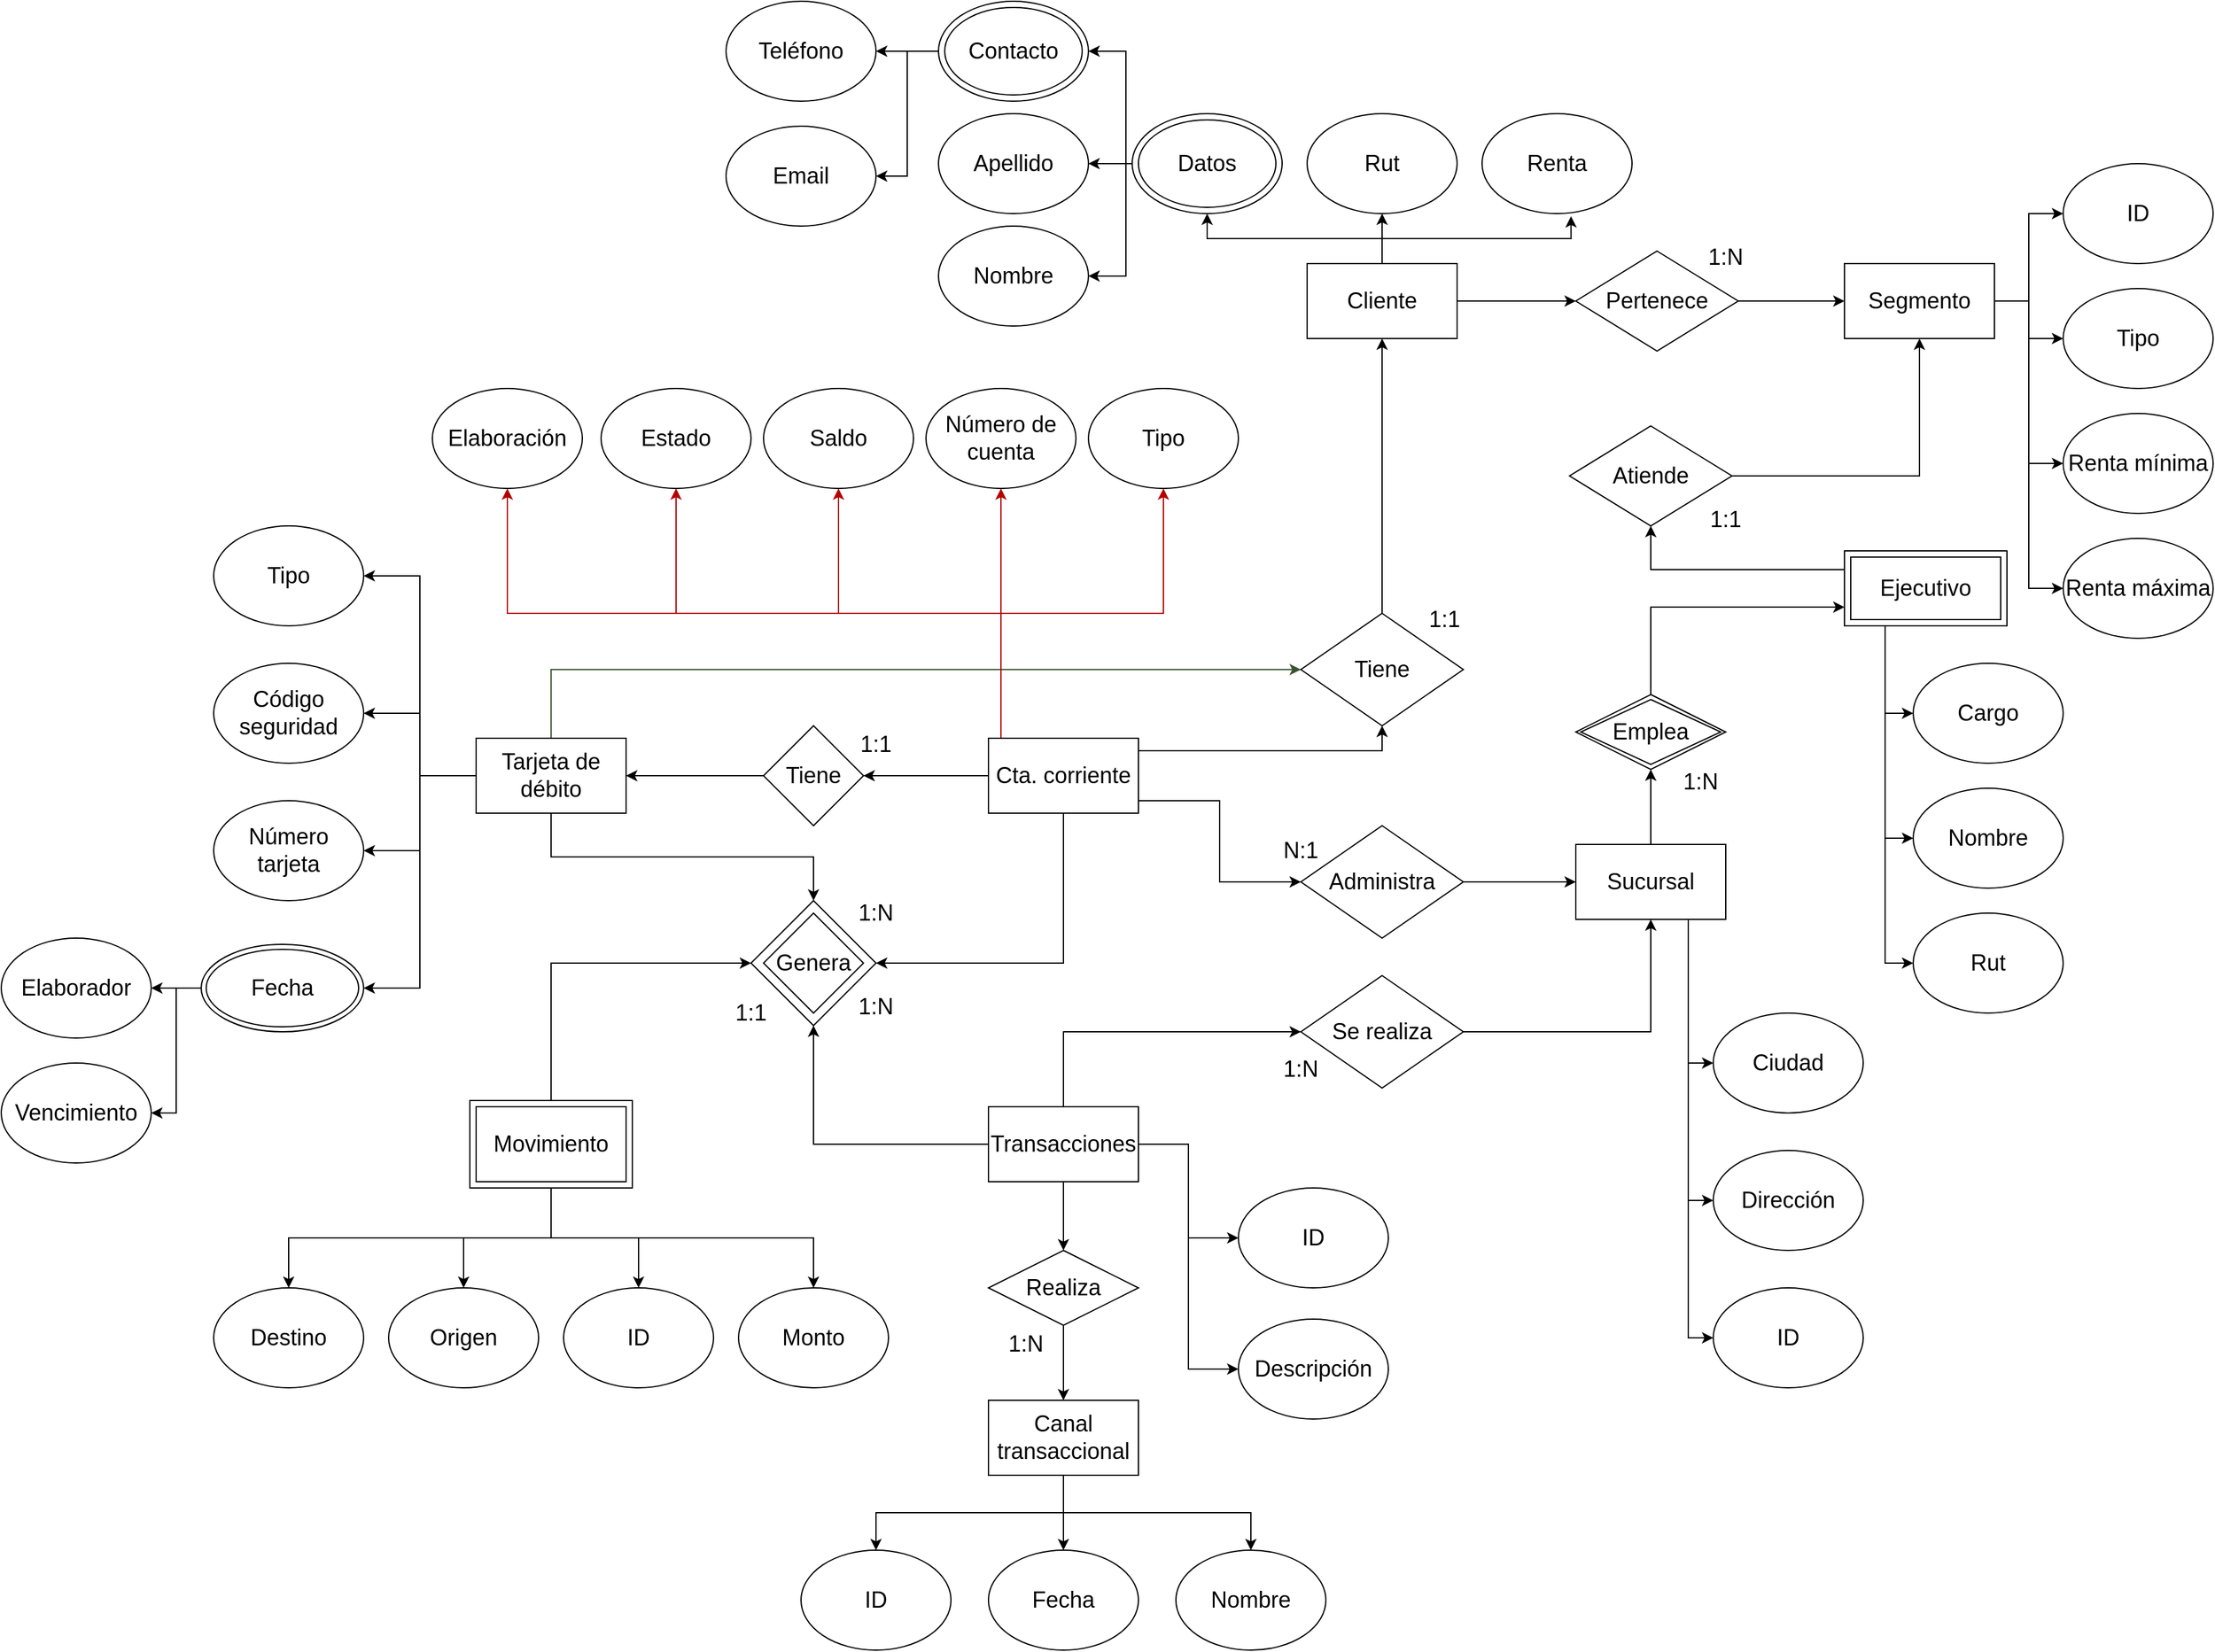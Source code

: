 <mxfile version="28.1.2">
  <diagram name="Página-1" id="98qfE3BdNuw4_5_PNHww">
    <mxGraphModel dx="2316" dy="1400" grid="1" gridSize="10" guides="1" tooltips="1" connect="1" arrows="1" fold="1" page="1" pageScale="1" pageWidth="6000" pageHeight="4000" math="0" shadow="0">
      <root>
        <mxCell id="0" />
        <mxCell id="1" parent="0" />
        <mxCell id="ijTgKgx0f9xJTF1soomq-8" style="edgeStyle=orthogonalEdgeStyle;rounded=0;orthogonalLoop=1;jettySize=auto;html=1;entryX=1;entryY=0.5;entryDx=0;entryDy=0;" edge="1" parent="1" source="ijTgKgx0f9xJTF1soomq-2" target="ijTgKgx0f9xJTF1soomq-3">
          <mxGeometry relative="1" as="geometry" />
        </mxCell>
        <mxCell id="ijTgKgx0f9xJTF1soomq-9" style="edgeStyle=orthogonalEdgeStyle;rounded=0;orthogonalLoop=1;jettySize=auto;html=1;exitX=0;exitY=0.5;exitDx=0;exitDy=0;entryX=1;entryY=0.5;entryDx=0;entryDy=0;" edge="1" parent="1" source="ijTgKgx0f9xJTF1soomq-2" target="ijTgKgx0f9xJTF1soomq-4">
          <mxGeometry relative="1" as="geometry" />
        </mxCell>
        <mxCell id="ijTgKgx0f9xJTF1soomq-15" style="edgeStyle=orthogonalEdgeStyle;rounded=0;orthogonalLoop=1;jettySize=auto;html=1;exitX=0;exitY=0.5;exitDx=0;exitDy=0;entryX=1;entryY=0.5;entryDx=0;entryDy=0;" edge="1" parent="1" source="ijTgKgx0f9xJTF1soomq-2" target="ijTgKgx0f9xJTF1soomq-13">
          <mxGeometry relative="1" as="geometry" />
        </mxCell>
        <mxCell id="ijTgKgx0f9xJTF1soomq-21" style="edgeStyle=orthogonalEdgeStyle;rounded=0;orthogonalLoop=1;jettySize=auto;html=1;exitX=0;exitY=0.5;exitDx=0;exitDy=0;entryX=1;entryY=0.5;entryDx=0;entryDy=0;" edge="1" parent="1" source="ijTgKgx0f9xJTF1soomq-2" target="ijTgKgx0f9xJTF1soomq-20">
          <mxGeometry relative="1" as="geometry" />
        </mxCell>
        <mxCell id="ijTgKgx0f9xJTF1soomq-95" style="edgeStyle=orthogonalEdgeStyle;rounded=0;orthogonalLoop=1;jettySize=auto;html=1;exitX=0.5;exitY=1;exitDx=0;exitDy=0;entryX=0.5;entryY=0;entryDx=0;entryDy=0;" edge="1" parent="1" source="ijTgKgx0f9xJTF1soomq-2" target="ijTgKgx0f9xJTF1soomq-91">
          <mxGeometry relative="1" as="geometry" />
        </mxCell>
        <mxCell id="ijTgKgx0f9xJTF1soomq-140" style="edgeStyle=orthogonalEdgeStyle;rounded=0;orthogonalLoop=1;jettySize=auto;html=1;exitX=0.5;exitY=0;exitDx=0;exitDy=0;entryX=0;entryY=0.5;entryDx=0;entryDy=0;fillColor=#6d8764;strokeColor=#3A5431;" edge="1" parent="1" source="ijTgKgx0f9xJTF1soomq-2" target="ijTgKgx0f9xJTF1soomq-138">
          <mxGeometry relative="1" as="geometry" />
        </mxCell>
        <mxCell id="ijTgKgx0f9xJTF1soomq-2" value="&lt;font style=&quot;font-size: 18px;&quot;&gt;Tarjeta de débito&lt;/font&gt;" style="rounded=0;whiteSpace=wrap;html=1;" vertex="1" parent="1">
          <mxGeometry x="2950" y="1860" width="120" height="60" as="geometry" />
        </mxCell>
        <mxCell id="ijTgKgx0f9xJTF1soomq-3" value="&lt;font style=&quot;font-size: 18px;&quot;&gt;Código seguridad&lt;/font&gt;" style="ellipse;whiteSpace=wrap;html=1;" vertex="1" parent="1">
          <mxGeometry x="2740" y="1800" width="120" height="80" as="geometry" />
        </mxCell>
        <mxCell id="ijTgKgx0f9xJTF1soomq-4" value="&lt;font style=&quot;font-size: 18px;&quot;&gt;Número tarjeta&lt;/font&gt;" style="ellipse;whiteSpace=wrap;html=1;" vertex="1" parent="1">
          <mxGeometry x="2740" y="1910" width="120" height="80" as="geometry" />
        </mxCell>
        <mxCell id="ijTgKgx0f9xJTF1soomq-18" style="edgeStyle=orthogonalEdgeStyle;rounded=0;orthogonalLoop=1;jettySize=auto;html=1;exitX=0;exitY=0.5;exitDx=0;exitDy=0;entryX=1;entryY=0.5;entryDx=0;entryDy=0;" edge="1" parent="1" source="ijTgKgx0f9xJTF1soomq-13" target="ijTgKgx0f9xJTF1soomq-16">
          <mxGeometry relative="1" as="geometry" />
        </mxCell>
        <mxCell id="ijTgKgx0f9xJTF1soomq-19" style="edgeStyle=orthogonalEdgeStyle;rounded=0;orthogonalLoop=1;jettySize=auto;html=1;exitX=0;exitY=0.5;exitDx=0;exitDy=0;entryX=1;entryY=0.5;entryDx=0;entryDy=0;" edge="1" parent="1" source="ijTgKgx0f9xJTF1soomq-13" target="ijTgKgx0f9xJTF1soomq-17">
          <mxGeometry relative="1" as="geometry" />
        </mxCell>
        <mxCell id="ijTgKgx0f9xJTF1soomq-13" value="&lt;font style=&quot;font-size: 18px;&quot;&gt;Fecha&lt;/font&gt;" style="ellipse;shape=doubleEllipse;whiteSpace=wrap;html=1;" vertex="1" parent="1">
          <mxGeometry x="2730" y="2025" width="130" height="70" as="geometry" />
        </mxCell>
        <mxCell id="ijTgKgx0f9xJTF1soomq-16" value="&lt;font style=&quot;font-size: 18px;&quot;&gt;Elaborador&lt;/font&gt;" style="ellipse;whiteSpace=wrap;html=1;" vertex="1" parent="1">
          <mxGeometry x="2570" y="2020" width="120" height="80" as="geometry" />
        </mxCell>
        <mxCell id="ijTgKgx0f9xJTF1soomq-17" value="&lt;font style=&quot;font-size: 18px;&quot;&gt;Vencimiento&lt;/font&gt;" style="ellipse;whiteSpace=wrap;html=1;" vertex="1" parent="1">
          <mxGeometry x="2570" y="2120" width="120" height="80" as="geometry" />
        </mxCell>
        <mxCell id="ijTgKgx0f9xJTF1soomq-20" value="&lt;font style=&quot;font-size: 18px;&quot;&gt;Tipo&lt;/font&gt;" style="ellipse;whiteSpace=wrap;html=1;" vertex="1" parent="1">
          <mxGeometry x="2740" y="1690" width="120" height="80" as="geometry" />
        </mxCell>
        <mxCell id="ijTgKgx0f9xJTF1soomq-38" style="edgeStyle=orthogonalEdgeStyle;rounded=0;orthogonalLoop=1;jettySize=auto;html=1;exitX=0.5;exitY=1;exitDx=0;exitDy=0;entryX=0.5;entryY=0;entryDx=0;entryDy=0;" edge="1" parent="1" source="ijTgKgx0f9xJTF1soomq-31" target="ijTgKgx0f9xJTF1soomq-34">
          <mxGeometry relative="1" as="geometry" />
        </mxCell>
        <mxCell id="ijTgKgx0f9xJTF1soomq-39" style="edgeStyle=orthogonalEdgeStyle;rounded=0;orthogonalLoop=1;jettySize=auto;html=1;exitX=0.5;exitY=1;exitDx=0;exitDy=0;entryX=0.5;entryY=0;entryDx=0;entryDy=0;" edge="1" parent="1" source="ijTgKgx0f9xJTF1soomq-31" target="ijTgKgx0f9xJTF1soomq-35">
          <mxGeometry relative="1" as="geometry" />
        </mxCell>
        <mxCell id="ijTgKgx0f9xJTF1soomq-40" style="edgeStyle=orthogonalEdgeStyle;rounded=0;orthogonalLoop=1;jettySize=auto;html=1;exitX=0.5;exitY=1;exitDx=0;exitDy=0;entryX=0.5;entryY=0;entryDx=0;entryDy=0;" edge="1" parent="1" source="ijTgKgx0f9xJTF1soomq-31" target="ijTgKgx0f9xJTF1soomq-36">
          <mxGeometry relative="1" as="geometry" />
        </mxCell>
        <mxCell id="ijTgKgx0f9xJTF1soomq-41" style="edgeStyle=orthogonalEdgeStyle;rounded=0;orthogonalLoop=1;jettySize=auto;html=1;exitX=0.5;exitY=1;exitDx=0;exitDy=0;entryX=0.5;entryY=0;entryDx=0;entryDy=0;" edge="1" parent="1" source="ijTgKgx0f9xJTF1soomq-31" target="ijTgKgx0f9xJTF1soomq-37">
          <mxGeometry relative="1" as="geometry" />
        </mxCell>
        <mxCell id="ijTgKgx0f9xJTF1soomq-94" style="edgeStyle=orthogonalEdgeStyle;rounded=0;orthogonalLoop=1;jettySize=auto;html=1;exitX=0.5;exitY=0;exitDx=0;exitDy=0;entryX=0;entryY=0.5;entryDx=0;entryDy=0;" edge="1" parent="1" source="ijTgKgx0f9xJTF1soomq-31" target="ijTgKgx0f9xJTF1soomq-91">
          <mxGeometry relative="1" as="geometry" />
        </mxCell>
        <mxCell id="ijTgKgx0f9xJTF1soomq-31" value="" style="rounded=0;whiteSpace=wrap;html=1;" vertex="1" parent="1">
          <mxGeometry x="2945" y="2150" width="130" height="70" as="geometry" />
        </mxCell>
        <mxCell id="ijTgKgx0f9xJTF1soomq-33" value="&lt;font style=&quot;font-size: 18px;&quot;&gt;Movimiento&lt;/font&gt;" style="rounded=0;whiteSpace=wrap;html=1;" vertex="1" parent="1">
          <mxGeometry x="2950" y="2155" width="120" height="60" as="geometry" />
        </mxCell>
        <mxCell id="ijTgKgx0f9xJTF1soomq-34" value="&lt;font style=&quot;font-size: 18px;&quot;&gt;Destino&lt;/font&gt;" style="ellipse;whiteSpace=wrap;html=1;" vertex="1" parent="1">
          <mxGeometry x="2740" y="2300" width="120" height="80" as="geometry" />
        </mxCell>
        <mxCell id="ijTgKgx0f9xJTF1soomq-35" value="&lt;span style=&quot;font-size: 18px;&quot;&gt;Origen&lt;/span&gt;" style="ellipse;whiteSpace=wrap;html=1;" vertex="1" parent="1">
          <mxGeometry x="2880" y="2300" width="120" height="80" as="geometry" />
        </mxCell>
        <mxCell id="ijTgKgx0f9xJTF1soomq-36" value="&lt;font style=&quot;font-size: 18px;&quot;&gt;ID&lt;/font&gt;" style="ellipse;whiteSpace=wrap;html=1;" vertex="1" parent="1">
          <mxGeometry x="3020" y="2300" width="120" height="80" as="geometry" />
        </mxCell>
        <mxCell id="ijTgKgx0f9xJTF1soomq-37" value="&lt;font style=&quot;font-size: 18px;&quot;&gt;Monto&lt;/font&gt;" style="ellipse;whiteSpace=wrap;html=1;" vertex="1" parent="1">
          <mxGeometry x="3160" y="2300" width="120" height="80" as="geometry" />
        </mxCell>
        <mxCell id="ijTgKgx0f9xJTF1soomq-44" style="edgeStyle=orthogonalEdgeStyle;rounded=0;orthogonalLoop=1;jettySize=auto;html=1;exitX=0;exitY=0.5;exitDx=0;exitDy=0;entryX=1;entryY=0.5;entryDx=0;entryDy=0;" edge="1" parent="1" source="ijTgKgx0f9xJTF1soomq-42" target="ijTgKgx0f9xJTF1soomq-43">
          <mxGeometry relative="1" as="geometry" />
        </mxCell>
        <mxCell id="ijTgKgx0f9xJTF1soomq-96" style="edgeStyle=orthogonalEdgeStyle;rounded=0;orthogonalLoop=1;jettySize=auto;html=1;exitX=0.5;exitY=1;exitDx=0;exitDy=0;entryX=1;entryY=0.5;entryDx=0;entryDy=0;" edge="1" parent="1" source="ijTgKgx0f9xJTF1soomq-42" target="ijTgKgx0f9xJTF1soomq-91">
          <mxGeometry relative="1" as="geometry" />
        </mxCell>
        <mxCell id="ijTgKgx0f9xJTF1soomq-118" style="edgeStyle=orthogonalEdgeStyle;rounded=0;orthogonalLoop=1;jettySize=auto;html=1;exitX=0.5;exitY=0;exitDx=0;exitDy=0;entryX=0.5;entryY=1;entryDx=0;entryDy=0;fillColor=#e51400;strokeColor=#B20000;" edge="1" parent="1" source="ijTgKgx0f9xJTF1soomq-42" target="ijTgKgx0f9xJTF1soomq-113">
          <mxGeometry relative="1" as="geometry">
            <Array as="points">
              <mxPoint x="3370" y="1860" />
            </Array>
          </mxGeometry>
        </mxCell>
        <mxCell id="ijTgKgx0f9xJTF1soomq-119" style="edgeStyle=orthogonalEdgeStyle;rounded=0;orthogonalLoop=1;jettySize=auto;html=1;exitX=0.5;exitY=0;exitDx=0;exitDy=0;entryX=0.5;entryY=1;entryDx=0;entryDy=0;fillColor=#e51400;strokeColor=#B20000;" edge="1" parent="1" source="ijTgKgx0f9xJTF1soomq-42" target="ijTgKgx0f9xJTF1soomq-114">
          <mxGeometry relative="1" as="geometry">
            <Array as="points">
              <mxPoint x="3370" y="1860" />
              <mxPoint x="3370" y="1760" />
              <mxPoint x="3240" y="1760" />
            </Array>
          </mxGeometry>
        </mxCell>
        <mxCell id="ijTgKgx0f9xJTF1soomq-120" style="edgeStyle=orthogonalEdgeStyle;rounded=0;orthogonalLoop=1;jettySize=auto;html=1;exitX=0.5;exitY=0;exitDx=0;exitDy=0;entryX=0.5;entryY=1;entryDx=0;entryDy=0;fillColor=#e51400;strokeColor=#B20000;" edge="1" parent="1" source="ijTgKgx0f9xJTF1soomq-42" target="ijTgKgx0f9xJTF1soomq-115">
          <mxGeometry relative="1" as="geometry">
            <Array as="points">
              <mxPoint x="3370" y="1860" />
              <mxPoint x="3370" y="1760" />
              <mxPoint x="3110" y="1760" />
            </Array>
          </mxGeometry>
        </mxCell>
        <mxCell id="ijTgKgx0f9xJTF1soomq-121" style="edgeStyle=orthogonalEdgeStyle;rounded=0;orthogonalLoop=1;jettySize=auto;html=1;exitX=0.5;exitY=0;exitDx=0;exitDy=0;entryX=0.5;entryY=1;entryDx=0;entryDy=0;fillColor=#e51400;strokeColor=#B20000;" edge="1" parent="1" source="ijTgKgx0f9xJTF1soomq-42" target="ijTgKgx0f9xJTF1soomq-116">
          <mxGeometry relative="1" as="geometry">
            <Array as="points">
              <mxPoint x="3370" y="1860" />
              <mxPoint x="3370" y="1760" />
              <mxPoint x="2975" y="1760" />
            </Array>
          </mxGeometry>
        </mxCell>
        <mxCell id="ijTgKgx0f9xJTF1soomq-122" style="edgeStyle=orthogonalEdgeStyle;rounded=0;orthogonalLoop=1;jettySize=auto;html=1;exitX=0.5;exitY=0;exitDx=0;exitDy=0;entryX=0.5;entryY=1;entryDx=0;entryDy=0;fillColor=#e51400;strokeColor=#B20000;" edge="1" parent="1" source="ijTgKgx0f9xJTF1soomq-42" target="ijTgKgx0f9xJTF1soomq-112">
          <mxGeometry relative="1" as="geometry">
            <Array as="points">
              <mxPoint x="3370" y="1860" />
              <mxPoint x="3370" y="1760" />
              <mxPoint x="3500" y="1760" />
            </Array>
          </mxGeometry>
        </mxCell>
        <mxCell id="ijTgKgx0f9xJTF1soomq-127" style="edgeStyle=orthogonalEdgeStyle;rounded=0;orthogonalLoop=1;jettySize=auto;html=1;exitX=1;exitY=0.5;exitDx=0;exitDy=0;entryX=0;entryY=0.5;entryDx=0;entryDy=0;" edge="1" parent="1" source="ijTgKgx0f9xJTF1soomq-42" target="ijTgKgx0f9xJTF1soomq-124">
          <mxGeometry relative="1" as="geometry">
            <Array as="points">
              <mxPoint x="3480" y="1910" />
              <mxPoint x="3545" y="1910" />
              <mxPoint x="3545" y="1975" />
            </Array>
          </mxGeometry>
        </mxCell>
        <mxCell id="ijTgKgx0f9xJTF1soomq-142" style="edgeStyle=orthogonalEdgeStyle;rounded=0;orthogonalLoop=1;jettySize=auto;html=1;exitX=1;exitY=0;exitDx=0;exitDy=0;entryX=0.5;entryY=1;entryDx=0;entryDy=0;" edge="1" parent="1" source="ijTgKgx0f9xJTF1soomq-42" target="ijTgKgx0f9xJTF1soomq-138">
          <mxGeometry relative="1" as="geometry">
            <Array as="points">
              <mxPoint x="3480" y="1870" />
              <mxPoint x="3675" y="1870" />
            </Array>
          </mxGeometry>
        </mxCell>
        <mxCell id="ijTgKgx0f9xJTF1soomq-42" value="&lt;font style=&quot;font-size: 18px;&quot;&gt;Cta. corriente&lt;/font&gt;" style="rounded=0;whiteSpace=wrap;html=1;" vertex="1" parent="1">
          <mxGeometry x="3360" y="1860" width="120" height="60" as="geometry" />
        </mxCell>
        <mxCell id="ijTgKgx0f9xJTF1soomq-45" style="edgeStyle=orthogonalEdgeStyle;rounded=0;orthogonalLoop=1;jettySize=auto;html=1;exitX=0;exitY=0.5;exitDx=0;exitDy=0;entryX=1;entryY=0.5;entryDx=0;entryDy=0;" edge="1" parent="1" source="ijTgKgx0f9xJTF1soomq-43" target="ijTgKgx0f9xJTF1soomq-2">
          <mxGeometry relative="1" as="geometry" />
        </mxCell>
        <mxCell id="ijTgKgx0f9xJTF1soomq-43" value="&lt;font style=&quot;font-size: 18px;&quot;&gt;Tiene&lt;/font&gt;" style="rhombus;whiteSpace=wrap;html=1;" vertex="1" parent="1">
          <mxGeometry x="3180" y="1850" width="80" height="80" as="geometry" />
        </mxCell>
        <mxCell id="ijTgKgx0f9xJTF1soomq-85" style="edgeStyle=orthogonalEdgeStyle;rounded=0;orthogonalLoop=1;jettySize=auto;html=1;exitX=1;exitY=0.5;exitDx=0;exitDy=0;entryX=0;entryY=0.5;entryDx=0;entryDy=0;" edge="1" parent="1" source="ijTgKgx0f9xJTF1soomq-52" target="ijTgKgx0f9xJTF1soomq-83">
          <mxGeometry relative="1" as="geometry" />
        </mxCell>
        <mxCell id="ijTgKgx0f9xJTF1soomq-86" style="edgeStyle=orthogonalEdgeStyle;rounded=0;orthogonalLoop=1;jettySize=auto;html=1;exitX=1;exitY=0.5;exitDx=0;exitDy=0;entryX=0;entryY=0.5;entryDx=0;entryDy=0;" edge="1" parent="1" source="ijTgKgx0f9xJTF1soomq-52" target="ijTgKgx0f9xJTF1soomq-84">
          <mxGeometry relative="1" as="geometry" />
        </mxCell>
        <mxCell id="ijTgKgx0f9xJTF1soomq-97" style="edgeStyle=orthogonalEdgeStyle;rounded=0;orthogonalLoop=1;jettySize=auto;html=1;exitX=0;exitY=0.5;exitDx=0;exitDy=0;entryX=0.5;entryY=1;entryDx=0;entryDy=0;" edge="1" parent="1" source="ijTgKgx0f9xJTF1soomq-52" target="ijTgKgx0f9xJTF1soomq-91">
          <mxGeometry relative="1" as="geometry" />
        </mxCell>
        <mxCell id="ijTgKgx0f9xJTF1soomq-104" style="edgeStyle=orthogonalEdgeStyle;rounded=0;orthogonalLoop=1;jettySize=auto;html=1;exitX=0.5;exitY=1;exitDx=0;exitDy=0;entryX=0.5;entryY=0;entryDx=0;entryDy=0;" edge="1" parent="1" source="ijTgKgx0f9xJTF1soomq-52" target="ijTgKgx0f9xJTF1soomq-98">
          <mxGeometry relative="1" as="geometry" />
        </mxCell>
        <mxCell id="ijTgKgx0f9xJTF1soomq-130" style="edgeStyle=orthogonalEdgeStyle;rounded=0;orthogonalLoop=1;jettySize=auto;html=1;exitX=0.5;exitY=0;exitDx=0;exitDy=0;entryX=0;entryY=0.5;entryDx=0;entryDy=0;" edge="1" parent="1" source="ijTgKgx0f9xJTF1soomq-52" target="ijTgKgx0f9xJTF1soomq-129">
          <mxGeometry relative="1" as="geometry" />
        </mxCell>
        <mxCell id="ijTgKgx0f9xJTF1soomq-52" value="&lt;font style=&quot;font-size: 18px;&quot;&gt;Transacciones&lt;/font&gt;" style="rounded=0;whiteSpace=wrap;html=1;" vertex="1" parent="1">
          <mxGeometry x="3360" y="2155" width="120" height="60" as="geometry" />
        </mxCell>
        <mxCell id="ijTgKgx0f9xJTF1soomq-83" value="&lt;font style=&quot;font-size: 18px;&quot;&gt;ID&lt;/font&gt;" style="ellipse;whiteSpace=wrap;html=1;" vertex="1" parent="1">
          <mxGeometry x="3560" y="2220" width="120" height="80" as="geometry" />
        </mxCell>
        <mxCell id="ijTgKgx0f9xJTF1soomq-84" value="&lt;font style=&quot;font-size: 18px;&quot;&gt;Descripción&lt;/font&gt;" style="ellipse;whiteSpace=wrap;html=1;" vertex="1" parent="1">
          <mxGeometry x="3560" y="2325" width="120" height="80" as="geometry" />
        </mxCell>
        <mxCell id="ijTgKgx0f9xJTF1soomq-91" value="" style="rhombus;whiteSpace=wrap;html=1;" vertex="1" parent="1">
          <mxGeometry x="3170" y="1990" width="100" height="100" as="geometry" />
        </mxCell>
        <mxCell id="ijTgKgx0f9xJTF1soomq-93" value="&lt;font style=&quot;font-size: 18px;&quot;&gt;Genera&lt;/font&gt;" style="rhombus;whiteSpace=wrap;html=1;" vertex="1" parent="1">
          <mxGeometry x="3180" y="2000" width="80" height="80" as="geometry" />
        </mxCell>
        <mxCell id="ijTgKgx0f9xJTF1soomq-105" style="edgeStyle=orthogonalEdgeStyle;rounded=0;orthogonalLoop=1;jettySize=auto;html=1;exitX=0.5;exitY=1;exitDx=0;exitDy=0;entryX=0.5;entryY=0;entryDx=0;entryDy=0;" edge="1" parent="1" source="ijTgKgx0f9xJTF1soomq-98" target="ijTgKgx0f9xJTF1soomq-103">
          <mxGeometry relative="1" as="geometry" />
        </mxCell>
        <mxCell id="ijTgKgx0f9xJTF1soomq-98" value="&lt;font style=&quot;font-size: 18px;&quot;&gt;Realiza&lt;/font&gt;" style="shape=rhombus;perimeter=rhombusPerimeter;whiteSpace=wrap;html=1;align=center;" vertex="1" parent="1">
          <mxGeometry x="3360" y="2270" width="120" height="60" as="geometry" />
        </mxCell>
        <mxCell id="ijTgKgx0f9xJTF1soomq-109" style="edgeStyle=orthogonalEdgeStyle;rounded=0;orthogonalLoop=1;jettySize=auto;html=1;exitX=0.5;exitY=1;exitDx=0;exitDy=0;entryX=0.5;entryY=0;entryDx=0;entryDy=0;" edge="1" parent="1" source="ijTgKgx0f9xJTF1soomq-103" target="ijTgKgx0f9xJTF1soomq-106">
          <mxGeometry relative="1" as="geometry" />
        </mxCell>
        <mxCell id="ijTgKgx0f9xJTF1soomq-110" style="edgeStyle=orthogonalEdgeStyle;rounded=0;orthogonalLoop=1;jettySize=auto;html=1;exitX=0.5;exitY=1;exitDx=0;exitDy=0;entryX=0.5;entryY=0;entryDx=0;entryDy=0;" edge="1" parent="1" source="ijTgKgx0f9xJTF1soomq-103" target="ijTgKgx0f9xJTF1soomq-107">
          <mxGeometry relative="1" as="geometry" />
        </mxCell>
        <mxCell id="ijTgKgx0f9xJTF1soomq-111" style="edgeStyle=orthogonalEdgeStyle;rounded=0;orthogonalLoop=1;jettySize=auto;html=1;exitX=0.5;exitY=1;exitDx=0;exitDy=0;entryX=0.5;entryY=0;entryDx=0;entryDy=0;" edge="1" parent="1" source="ijTgKgx0f9xJTF1soomq-103" target="ijTgKgx0f9xJTF1soomq-108">
          <mxGeometry relative="1" as="geometry" />
        </mxCell>
        <mxCell id="ijTgKgx0f9xJTF1soomq-103" value="&lt;font style=&quot;font-size: 18px;&quot;&gt;Canal transaccional&lt;/font&gt;" style="rounded=0;whiteSpace=wrap;html=1;" vertex="1" parent="1">
          <mxGeometry x="3360" y="2390" width="120" height="60" as="geometry" />
        </mxCell>
        <mxCell id="ijTgKgx0f9xJTF1soomq-106" value="&lt;font style=&quot;font-size: 18px;&quot;&gt;ID&lt;/font&gt;" style="ellipse;whiteSpace=wrap;html=1;" vertex="1" parent="1">
          <mxGeometry x="3210" y="2510" width="120" height="80" as="geometry" />
        </mxCell>
        <mxCell id="ijTgKgx0f9xJTF1soomq-107" value="&lt;font style=&quot;font-size: 18px;&quot;&gt;Fecha&lt;/font&gt;" style="ellipse;whiteSpace=wrap;html=1;" vertex="1" parent="1">
          <mxGeometry x="3360" y="2510" width="120" height="80" as="geometry" />
        </mxCell>
        <mxCell id="ijTgKgx0f9xJTF1soomq-108" value="&lt;font style=&quot;font-size: 18px;&quot;&gt;Nombre&lt;/font&gt;" style="ellipse;whiteSpace=wrap;html=1;" vertex="1" parent="1">
          <mxGeometry x="3510" y="2510" width="120" height="80" as="geometry" />
        </mxCell>
        <mxCell id="ijTgKgx0f9xJTF1soomq-112" value="&lt;font style=&quot;font-size: 18px;&quot;&gt;Tipo&lt;/font&gt;" style="ellipse;whiteSpace=wrap;html=1;" vertex="1" parent="1">
          <mxGeometry x="3440" y="1580" width="120" height="80" as="geometry" />
        </mxCell>
        <mxCell id="ijTgKgx0f9xJTF1soomq-113" value="&lt;font style=&quot;font-size: 18px;&quot;&gt;Número de cuenta&lt;/font&gt;" style="ellipse;whiteSpace=wrap;html=1;" vertex="1" parent="1">
          <mxGeometry x="3310" y="1580" width="120" height="80" as="geometry" />
        </mxCell>
        <mxCell id="ijTgKgx0f9xJTF1soomq-114" value="&lt;font style=&quot;font-size: 18px;&quot;&gt;Saldo&lt;/font&gt;" style="ellipse;whiteSpace=wrap;html=1;" vertex="1" parent="1">
          <mxGeometry x="3180" y="1580" width="120" height="80" as="geometry" />
        </mxCell>
        <mxCell id="ijTgKgx0f9xJTF1soomq-115" value="&lt;font style=&quot;font-size: 18px;&quot;&gt;Estado&lt;/font&gt;" style="ellipse;whiteSpace=wrap;html=1;" vertex="1" parent="1">
          <mxGeometry x="3050" y="1580" width="120" height="80" as="geometry" />
        </mxCell>
        <mxCell id="ijTgKgx0f9xJTF1soomq-116" value="&lt;font style=&quot;font-size: 18px;&quot;&gt;Elaboración&lt;/font&gt;" style="ellipse;whiteSpace=wrap;html=1;" vertex="1" parent="1">
          <mxGeometry x="2915" y="1580" width="120" height="80" as="geometry" />
        </mxCell>
        <mxCell id="ijTgKgx0f9xJTF1soomq-128" style="edgeStyle=orthogonalEdgeStyle;rounded=0;orthogonalLoop=1;jettySize=auto;html=1;exitX=1;exitY=0.5;exitDx=0;exitDy=0;entryX=0;entryY=0.5;entryDx=0;entryDy=0;" edge="1" parent="1" source="ijTgKgx0f9xJTF1soomq-124" target="ijTgKgx0f9xJTF1soomq-126">
          <mxGeometry relative="1" as="geometry" />
        </mxCell>
        <mxCell id="ijTgKgx0f9xJTF1soomq-124" value="&lt;font style=&quot;font-size: 18px;&quot;&gt;Administra&lt;/font&gt;" style="shape=rhombus;perimeter=rhombusPerimeter;whiteSpace=wrap;html=1;align=center;" vertex="1" parent="1">
          <mxGeometry x="3610" y="1930" width="130" height="90" as="geometry" />
        </mxCell>
        <mxCell id="ijTgKgx0f9xJTF1soomq-148" style="edgeStyle=orthogonalEdgeStyle;rounded=0;orthogonalLoop=1;jettySize=auto;html=1;exitX=0.5;exitY=0;exitDx=0;exitDy=0;entryX=0.5;entryY=1;entryDx=0;entryDy=0;" edge="1" parent="1" source="ijTgKgx0f9xJTF1soomq-126" target="ijTgKgx0f9xJTF1soomq-147">
          <mxGeometry relative="1" as="geometry" />
        </mxCell>
        <mxCell id="ijTgKgx0f9xJTF1soomq-166" style="edgeStyle=orthogonalEdgeStyle;rounded=0;orthogonalLoop=1;jettySize=auto;html=1;exitX=0.75;exitY=1;exitDx=0;exitDy=0;entryX=0;entryY=0.5;entryDx=0;entryDy=0;" edge="1" parent="1" source="ijTgKgx0f9xJTF1soomq-126" target="ijTgKgx0f9xJTF1soomq-134">
          <mxGeometry relative="1" as="geometry">
            <Array as="points">
              <mxPoint x="3920" y="2120" />
            </Array>
          </mxGeometry>
        </mxCell>
        <mxCell id="ijTgKgx0f9xJTF1soomq-167" style="edgeStyle=orthogonalEdgeStyle;rounded=0;orthogonalLoop=1;jettySize=auto;html=1;exitX=0.75;exitY=1;exitDx=0;exitDy=0;entryX=0;entryY=0.5;entryDx=0;entryDy=0;" edge="1" parent="1" source="ijTgKgx0f9xJTF1soomq-126" target="ijTgKgx0f9xJTF1soomq-133">
          <mxGeometry relative="1" as="geometry" />
        </mxCell>
        <mxCell id="ijTgKgx0f9xJTF1soomq-168" style="edgeStyle=orthogonalEdgeStyle;rounded=0;orthogonalLoop=1;jettySize=auto;html=1;exitX=0.75;exitY=1;exitDx=0;exitDy=0;entryX=0;entryY=0.5;entryDx=0;entryDy=0;" edge="1" parent="1" source="ijTgKgx0f9xJTF1soomq-126" target="ijTgKgx0f9xJTF1soomq-132">
          <mxGeometry relative="1" as="geometry" />
        </mxCell>
        <mxCell id="ijTgKgx0f9xJTF1soomq-126" value="&lt;font style=&quot;font-size: 18px;&quot;&gt;Sucursal&lt;/font&gt;" style="rounded=0;whiteSpace=wrap;html=1;" vertex="1" parent="1">
          <mxGeometry x="3830" y="1945" width="120" height="60" as="geometry" />
        </mxCell>
        <mxCell id="ijTgKgx0f9xJTF1soomq-131" style="edgeStyle=orthogonalEdgeStyle;rounded=0;orthogonalLoop=1;jettySize=auto;html=1;exitX=1;exitY=0.5;exitDx=0;exitDy=0;entryX=0.5;entryY=1;entryDx=0;entryDy=0;" edge="1" parent="1" source="ijTgKgx0f9xJTF1soomq-129" target="ijTgKgx0f9xJTF1soomq-126">
          <mxGeometry relative="1" as="geometry" />
        </mxCell>
        <mxCell id="ijTgKgx0f9xJTF1soomq-129" value="&lt;font style=&quot;font-size: 18px;&quot;&gt;Se realiza&lt;/font&gt;" style="shape=rhombus;perimeter=rhombusPerimeter;whiteSpace=wrap;html=1;align=center;" vertex="1" parent="1">
          <mxGeometry x="3610" y="2050" width="130" height="90" as="geometry" />
        </mxCell>
        <mxCell id="ijTgKgx0f9xJTF1soomq-132" value="&lt;font style=&quot;font-size: 18px;&quot;&gt;ID&lt;/font&gt;" style="ellipse;whiteSpace=wrap;html=1;" vertex="1" parent="1">
          <mxGeometry x="3940" y="2300" width="120" height="80" as="geometry" />
        </mxCell>
        <mxCell id="ijTgKgx0f9xJTF1soomq-133" value="&lt;font style=&quot;font-size: 18px;&quot;&gt;Dirección&lt;/font&gt;" style="ellipse;whiteSpace=wrap;html=1;" vertex="1" parent="1">
          <mxGeometry x="3940" y="2190" width="120" height="80" as="geometry" />
        </mxCell>
        <mxCell id="ijTgKgx0f9xJTF1soomq-134" value="&lt;font style=&quot;font-size: 18px;&quot;&gt;Ciudad&lt;/font&gt;" style="ellipse;whiteSpace=wrap;html=1;" vertex="1" parent="1">
          <mxGeometry x="3940" y="2080" width="120" height="80" as="geometry" />
        </mxCell>
        <mxCell id="ijTgKgx0f9xJTF1soomq-144" style="edgeStyle=orthogonalEdgeStyle;rounded=0;orthogonalLoop=1;jettySize=auto;html=1;exitX=0.5;exitY=0;exitDx=0;exitDy=0;entryX=0.5;entryY=1;entryDx=0;entryDy=0;" edge="1" parent="1" source="ijTgKgx0f9xJTF1soomq-138" target="ijTgKgx0f9xJTF1soomq-143">
          <mxGeometry relative="1" as="geometry" />
        </mxCell>
        <mxCell id="ijTgKgx0f9xJTF1soomq-138" value="&lt;font style=&quot;font-size: 18px;&quot;&gt;Tiene&lt;/font&gt;" style="shape=rhombus;perimeter=rhombusPerimeter;whiteSpace=wrap;html=1;align=center;" vertex="1" parent="1">
          <mxGeometry x="3610" y="1760" width="130" height="90" as="geometry" />
        </mxCell>
        <mxCell id="ijTgKgx0f9xJTF1soomq-164" style="edgeStyle=orthogonalEdgeStyle;rounded=0;orthogonalLoop=1;jettySize=auto;html=1;exitX=1;exitY=0.5;exitDx=0;exitDy=0;entryX=0;entryY=0.5;entryDx=0;entryDy=0;" edge="1" parent="1" source="ijTgKgx0f9xJTF1soomq-143" target="ijTgKgx0f9xJTF1soomq-163">
          <mxGeometry relative="1" as="geometry" />
        </mxCell>
        <mxCell id="ijTgKgx0f9xJTF1soomq-184" style="edgeStyle=orthogonalEdgeStyle;rounded=0;orthogonalLoop=1;jettySize=auto;html=1;exitX=0.5;exitY=0;exitDx=0;exitDy=0;entryX=0.5;entryY=1;entryDx=0;entryDy=0;" edge="1" parent="1" source="ijTgKgx0f9xJTF1soomq-143" target="ijTgKgx0f9xJTF1soomq-181">
          <mxGeometry relative="1" as="geometry" />
        </mxCell>
        <mxCell id="ijTgKgx0f9xJTF1soomq-185" style="edgeStyle=orthogonalEdgeStyle;rounded=0;orthogonalLoop=1;jettySize=auto;html=1;exitX=0.5;exitY=0;exitDx=0;exitDy=0;entryX=0.5;entryY=1;entryDx=0;entryDy=0;" edge="1" parent="1" source="ijTgKgx0f9xJTF1soomq-143" target="ijTgKgx0f9xJTF1soomq-180">
          <mxGeometry relative="1" as="geometry" />
        </mxCell>
        <mxCell id="ijTgKgx0f9xJTF1soomq-143" value="&lt;font style=&quot;font-size: 18px;&quot;&gt;Cliente&lt;/font&gt;" style="rounded=0;whiteSpace=wrap;html=1;" vertex="1" parent="1">
          <mxGeometry x="3615" y="1480" width="120" height="60" as="geometry" />
        </mxCell>
        <mxCell id="ijTgKgx0f9xJTF1soomq-160" style="edgeStyle=orthogonalEdgeStyle;rounded=0;orthogonalLoop=1;jettySize=auto;html=1;exitX=0.5;exitY=0;exitDx=0;exitDy=0;entryX=0;entryY=0.75;entryDx=0;entryDy=0;" edge="1" parent="1" source="ijTgKgx0f9xJTF1soomq-147" target="ijTgKgx0f9xJTF1soomq-150">
          <mxGeometry relative="1" as="geometry" />
        </mxCell>
        <mxCell id="ijTgKgx0f9xJTF1soomq-147" value="&lt;font style=&quot;font-size: 18px;&quot;&gt;Emplea&lt;/font&gt;" style="shape=rhombus;double=1;perimeter=rhombusPerimeter;whiteSpace=wrap;html=1;align=center;" vertex="1" parent="1">
          <mxGeometry x="3830" y="1825" width="120" height="60" as="geometry" />
        </mxCell>
        <mxCell id="ijTgKgx0f9xJTF1soomq-159" style="edgeStyle=orthogonalEdgeStyle;rounded=0;orthogonalLoop=1;jettySize=auto;html=1;exitX=0;exitY=0.25;exitDx=0;exitDy=0;entryX=0.5;entryY=1;entryDx=0;entryDy=0;" edge="1" parent="1" source="ijTgKgx0f9xJTF1soomq-150" target="ijTgKgx0f9xJTF1soomq-158">
          <mxGeometry relative="1" as="geometry" />
        </mxCell>
        <mxCell id="ijTgKgx0f9xJTF1soomq-169" style="edgeStyle=orthogonalEdgeStyle;rounded=0;orthogonalLoop=1;jettySize=auto;html=1;exitX=0.25;exitY=1;exitDx=0;exitDy=0;entryX=0;entryY=0.5;entryDx=0;entryDy=0;" edge="1" parent="1" source="ijTgKgx0f9xJTF1soomq-150" target="ijTgKgx0f9xJTF1soomq-152">
          <mxGeometry relative="1" as="geometry" />
        </mxCell>
        <mxCell id="ijTgKgx0f9xJTF1soomq-170" style="edgeStyle=orthogonalEdgeStyle;rounded=0;orthogonalLoop=1;jettySize=auto;html=1;exitX=0.25;exitY=1;exitDx=0;exitDy=0;entryX=0;entryY=0.5;entryDx=0;entryDy=0;" edge="1" parent="1" source="ijTgKgx0f9xJTF1soomq-150" target="ijTgKgx0f9xJTF1soomq-154">
          <mxGeometry relative="1" as="geometry" />
        </mxCell>
        <mxCell id="ijTgKgx0f9xJTF1soomq-171" style="edgeStyle=orthogonalEdgeStyle;rounded=0;orthogonalLoop=1;jettySize=auto;html=1;exitX=0.25;exitY=1;exitDx=0;exitDy=0;entryX=0;entryY=0.5;entryDx=0;entryDy=0;" edge="1" parent="1" source="ijTgKgx0f9xJTF1soomq-150" target="ijTgKgx0f9xJTF1soomq-153">
          <mxGeometry relative="1" as="geometry" />
        </mxCell>
        <mxCell id="ijTgKgx0f9xJTF1soomq-150" value="&lt;font style=&quot;font-size: 18px;&quot;&gt;Ejecutivo&lt;/font&gt;" style="shape=ext;margin=3;double=1;whiteSpace=wrap;html=1;align=center;" vertex="1" parent="1">
          <mxGeometry x="4045" y="1710" width="130" height="60" as="geometry" />
        </mxCell>
        <mxCell id="ijTgKgx0f9xJTF1soomq-152" value="&lt;font style=&quot;font-size: 18px;&quot;&gt;Cargo&lt;/font&gt;" style="ellipse;whiteSpace=wrap;html=1;" vertex="1" parent="1">
          <mxGeometry x="4100" y="1800" width="120" height="80" as="geometry" />
        </mxCell>
        <mxCell id="ijTgKgx0f9xJTF1soomq-153" value="&lt;font style=&quot;font-size: 18px;&quot;&gt;Rut&lt;/font&gt;" style="ellipse;whiteSpace=wrap;html=1;" vertex="1" parent="1">
          <mxGeometry x="4100" y="2000" width="120" height="80" as="geometry" />
        </mxCell>
        <mxCell id="ijTgKgx0f9xJTF1soomq-154" value="&lt;font style=&quot;font-size: 18px;&quot;&gt;Nombre&lt;/font&gt;" style="ellipse;whiteSpace=wrap;html=1;" vertex="1" parent="1">
          <mxGeometry x="4100" y="1900" width="120" height="80" as="geometry" />
        </mxCell>
        <mxCell id="ijTgKgx0f9xJTF1soomq-162" style="edgeStyle=orthogonalEdgeStyle;rounded=0;orthogonalLoop=1;jettySize=auto;html=1;exitX=1;exitY=0.5;exitDx=0;exitDy=0;entryX=0.5;entryY=1;entryDx=0;entryDy=0;" edge="1" parent="1" source="ijTgKgx0f9xJTF1soomq-158" target="ijTgKgx0f9xJTF1soomq-161">
          <mxGeometry relative="1" as="geometry" />
        </mxCell>
        <mxCell id="ijTgKgx0f9xJTF1soomq-158" value="&lt;font style=&quot;font-size: 18px;&quot;&gt;Atiende&lt;/font&gt;" style="shape=rhombus;perimeter=rhombusPerimeter;whiteSpace=wrap;html=1;align=center;" vertex="1" parent="1">
          <mxGeometry x="3825" y="1610" width="130" height="80" as="geometry" />
        </mxCell>
        <mxCell id="ijTgKgx0f9xJTF1soomq-176" style="edgeStyle=orthogonalEdgeStyle;rounded=0;orthogonalLoop=1;jettySize=auto;html=1;exitX=1;exitY=0.5;exitDx=0;exitDy=0;entryX=0;entryY=0.5;entryDx=0;entryDy=0;" edge="1" parent="1" source="ijTgKgx0f9xJTF1soomq-161" target="ijTgKgx0f9xJTF1soomq-175">
          <mxGeometry relative="1" as="geometry" />
        </mxCell>
        <mxCell id="ijTgKgx0f9xJTF1soomq-177" style="edgeStyle=orthogonalEdgeStyle;rounded=0;orthogonalLoop=1;jettySize=auto;html=1;exitX=1;exitY=0.5;exitDx=0;exitDy=0;entryX=0;entryY=0.5;entryDx=0;entryDy=0;" edge="1" parent="1" source="ijTgKgx0f9xJTF1soomq-161" target="ijTgKgx0f9xJTF1soomq-174">
          <mxGeometry relative="1" as="geometry" />
        </mxCell>
        <mxCell id="ijTgKgx0f9xJTF1soomq-178" style="edgeStyle=orthogonalEdgeStyle;rounded=0;orthogonalLoop=1;jettySize=auto;html=1;exitX=1;exitY=0.5;exitDx=0;exitDy=0;entryX=0;entryY=0.5;entryDx=0;entryDy=0;" edge="1" parent="1" source="ijTgKgx0f9xJTF1soomq-161" target="ijTgKgx0f9xJTF1soomq-173">
          <mxGeometry relative="1" as="geometry" />
        </mxCell>
        <mxCell id="ijTgKgx0f9xJTF1soomq-179" style="edgeStyle=orthogonalEdgeStyle;rounded=0;orthogonalLoop=1;jettySize=auto;html=1;exitX=1;exitY=0.5;exitDx=0;exitDy=0;entryX=0;entryY=0.5;entryDx=0;entryDy=0;" edge="1" parent="1" source="ijTgKgx0f9xJTF1soomq-161" target="ijTgKgx0f9xJTF1soomq-172">
          <mxGeometry relative="1" as="geometry" />
        </mxCell>
        <mxCell id="ijTgKgx0f9xJTF1soomq-161" value="&lt;font style=&quot;font-size: 18px;&quot;&gt;Segmento&lt;/font&gt;" style="rounded=0;whiteSpace=wrap;html=1;" vertex="1" parent="1">
          <mxGeometry x="4045" y="1480" width="120" height="60" as="geometry" />
        </mxCell>
        <mxCell id="ijTgKgx0f9xJTF1soomq-165" style="edgeStyle=orthogonalEdgeStyle;rounded=0;orthogonalLoop=1;jettySize=auto;html=1;exitX=1;exitY=0.5;exitDx=0;exitDy=0;entryX=0;entryY=0.5;entryDx=0;entryDy=0;" edge="1" parent="1" source="ijTgKgx0f9xJTF1soomq-163" target="ijTgKgx0f9xJTF1soomq-161">
          <mxGeometry relative="1" as="geometry" />
        </mxCell>
        <mxCell id="ijTgKgx0f9xJTF1soomq-163" value="&lt;font style=&quot;font-size: 18px;&quot;&gt;Pertenece&lt;/font&gt;" style="shape=rhombus;perimeter=rhombusPerimeter;whiteSpace=wrap;html=1;align=center;" vertex="1" parent="1">
          <mxGeometry x="3830" y="1470" width="130" height="80" as="geometry" />
        </mxCell>
        <mxCell id="ijTgKgx0f9xJTF1soomq-172" value="&lt;font style=&quot;font-size: 18px;&quot;&gt;Renta máxima&lt;/font&gt;" style="ellipse;whiteSpace=wrap;html=1;" vertex="1" parent="1">
          <mxGeometry x="4220" y="1700" width="120" height="80" as="geometry" />
        </mxCell>
        <mxCell id="ijTgKgx0f9xJTF1soomq-173" value="&lt;font style=&quot;font-size: 18px;&quot;&gt;Renta mínima&lt;/font&gt;" style="ellipse;whiteSpace=wrap;html=1;" vertex="1" parent="1">
          <mxGeometry x="4220" y="1600" width="120" height="80" as="geometry" />
        </mxCell>
        <mxCell id="ijTgKgx0f9xJTF1soomq-174" value="&lt;font style=&quot;font-size: 18px;&quot;&gt;Tipo&lt;/font&gt;" style="ellipse;whiteSpace=wrap;html=1;" vertex="1" parent="1">
          <mxGeometry x="4220" y="1500" width="120" height="80" as="geometry" />
        </mxCell>
        <mxCell id="ijTgKgx0f9xJTF1soomq-175" value="&lt;font style=&quot;font-size: 18px;&quot;&gt;ID&lt;/font&gt;" style="ellipse;whiteSpace=wrap;html=1;" vertex="1" parent="1">
          <mxGeometry x="4220" y="1400" width="120" height="80" as="geometry" />
        </mxCell>
        <mxCell id="ijTgKgx0f9xJTF1soomq-189" style="edgeStyle=orthogonalEdgeStyle;rounded=0;orthogonalLoop=1;jettySize=auto;html=1;exitX=0;exitY=0.5;exitDx=0;exitDy=0;entryX=1;entryY=0.5;entryDx=0;entryDy=0;" edge="1" parent="1" source="ijTgKgx0f9xJTF1soomq-180" target="ijTgKgx0f9xJTF1soomq-188">
          <mxGeometry relative="1" as="geometry">
            <Array as="points">
              <mxPoint x="3470" y="1400" />
              <mxPoint x="3470" y="1310" />
            </Array>
          </mxGeometry>
        </mxCell>
        <mxCell id="ijTgKgx0f9xJTF1soomq-190" style="edgeStyle=orthogonalEdgeStyle;rounded=0;orthogonalLoop=1;jettySize=auto;html=1;exitX=0;exitY=0.5;exitDx=0;exitDy=0;entryX=1;entryY=0.5;entryDx=0;entryDy=0;" edge="1" parent="1" source="ijTgKgx0f9xJTF1soomq-180" target="ijTgKgx0f9xJTF1soomq-187">
          <mxGeometry relative="1" as="geometry" />
        </mxCell>
        <mxCell id="ijTgKgx0f9xJTF1soomq-191" style="edgeStyle=orthogonalEdgeStyle;rounded=0;orthogonalLoop=1;jettySize=auto;html=1;exitX=0;exitY=0.5;exitDx=0;exitDy=0;entryX=1;entryY=0.5;entryDx=0;entryDy=0;" edge="1" parent="1" source="ijTgKgx0f9xJTF1soomq-180" target="ijTgKgx0f9xJTF1soomq-186">
          <mxGeometry relative="1" as="geometry">
            <Array as="points">
              <mxPoint x="3470" y="1400" />
              <mxPoint x="3470" y="1490" />
            </Array>
          </mxGeometry>
        </mxCell>
        <mxCell id="ijTgKgx0f9xJTF1soomq-180" value="" style="ellipse;whiteSpace=wrap;html=1;" vertex="1" parent="1">
          <mxGeometry x="3475" y="1360" width="120" height="80" as="geometry" />
        </mxCell>
        <mxCell id="ijTgKgx0f9xJTF1soomq-181" value="&lt;font style=&quot;font-size: 18px;&quot;&gt;Rut&lt;/font&gt;" style="ellipse;whiteSpace=wrap;html=1;" vertex="1" parent="1">
          <mxGeometry x="3615" y="1360" width="120" height="80" as="geometry" />
        </mxCell>
        <mxCell id="ijTgKgx0f9xJTF1soomq-182" value="&lt;font style=&quot;font-size: 18px;&quot;&gt;Renta&lt;/font&gt;" style="ellipse;whiteSpace=wrap;html=1;" vertex="1" parent="1">
          <mxGeometry x="3755" y="1360" width="120" height="80" as="geometry" />
        </mxCell>
        <mxCell id="ijTgKgx0f9xJTF1soomq-183" style="edgeStyle=orthogonalEdgeStyle;rounded=0;orthogonalLoop=1;jettySize=auto;html=1;exitX=0.5;exitY=0;exitDx=0;exitDy=0;entryX=0.593;entryY=1.026;entryDx=0;entryDy=0;entryPerimeter=0;" edge="1" parent="1" source="ijTgKgx0f9xJTF1soomq-143" target="ijTgKgx0f9xJTF1soomq-182">
          <mxGeometry relative="1" as="geometry" />
        </mxCell>
        <mxCell id="ijTgKgx0f9xJTF1soomq-186" value="&lt;font style=&quot;font-size: 18px;&quot;&gt;Nombre&lt;/font&gt;" style="ellipse;whiteSpace=wrap;html=1;" vertex="1" parent="1">
          <mxGeometry x="3320" y="1450" width="120" height="80" as="geometry" />
        </mxCell>
        <mxCell id="ijTgKgx0f9xJTF1soomq-187" value="&lt;font style=&quot;font-size: 18px;&quot;&gt;Apellido&lt;/font&gt;" style="ellipse;whiteSpace=wrap;html=1;" vertex="1" parent="1">
          <mxGeometry x="3320" y="1360" width="120" height="80" as="geometry" />
        </mxCell>
        <mxCell id="ijTgKgx0f9xJTF1soomq-195" style="edgeStyle=orthogonalEdgeStyle;rounded=0;orthogonalLoop=1;jettySize=auto;html=1;exitX=0;exitY=0.5;exitDx=0;exitDy=0;entryX=0;entryY=0.5;entryDx=0;entryDy=0;" edge="1" parent="1" source="ijTgKgx0f9xJTF1soomq-188" target="ijTgKgx0f9xJTF1soomq-194">
          <mxGeometry relative="1" as="geometry" />
        </mxCell>
        <mxCell id="ijTgKgx0f9xJTF1soomq-196" style="edgeStyle=orthogonalEdgeStyle;rounded=0;orthogonalLoop=1;jettySize=auto;html=1;exitX=0;exitY=0.5;exitDx=0;exitDy=0;entryX=1;entryY=0.5;entryDx=0;entryDy=0;" edge="1" parent="1" source="ijTgKgx0f9xJTF1soomq-188" target="ijTgKgx0f9xJTF1soomq-193">
          <mxGeometry relative="1" as="geometry" />
        </mxCell>
        <mxCell id="ijTgKgx0f9xJTF1soomq-188" value="" style="ellipse;whiteSpace=wrap;html=1;" vertex="1" parent="1">
          <mxGeometry x="3320" y="1270" width="120" height="80" as="geometry" />
        </mxCell>
        <mxCell id="ijTgKgx0f9xJTF1soomq-192" value="&lt;font style=&quot;font-size: 18px;&quot;&gt;Contacto&lt;/font&gt;" style="ellipse;whiteSpace=wrap;html=1;" vertex="1" parent="1">
          <mxGeometry x="3325" y="1275" width="110" height="70" as="geometry" />
        </mxCell>
        <mxCell id="ijTgKgx0f9xJTF1soomq-193" value="&lt;font style=&quot;font-size: 18px;&quot;&gt;Email&lt;/font&gt;" style="ellipse;whiteSpace=wrap;html=1;" vertex="1" parent="1">
          <mxGeometry x="3150" y="1370" width="120" height="80" as="geometry" />
        </mxCell>
        <mxCell id="ijTgKgx0f9xJTF1soomq-194" value="&lt;font style=&quot;font-size: 18px;&quot;&gt;Teléfono&lt;/font&gt;" style="ellipse;whiteSpace=wrap;html=1;direction=west;" vertex="1" parent="1">
          <mxGeometry x="3150" y="1270" width="120" height="80" as="geometry" />
        </mxCell>
        <mxCell id="ijTgKgx0f9xJTF1soomq-197" value="&lt;font style=&quot;font-size: 18px;&quot;&gt;Datos&lt;/font&gt;" style="ellipse;whiteSpace=wrap;html=1;" vertex="1" parent="1">
          <mxGeometry x="3480" y="1365" width="110" height="70" as="geometry" />
        </mxCell>
        <mxCell id="ijTgKgx0f9xJTF1soomq-198" value="&lt;font style=&quot;font-size: 18px;&quot;&gt;1:1&lt;/font&gt;" style="text;html=1;align=center;verticalAlign=middle;whiteSpace=wrap;rounded=0;" vertex="1" parent="1">
          <mxGeometry x="3140" y="2065" width="60" height="30" as="geometry" />
        </mxCell>
        <mxCell id="ijTgKgx0f9xJTF1soomq-200" value="&lt;font style=&quot;font-size: 18px;&quot;&gt;1:N&lt;/font&gt;" style="text;html=1;align=center;verticalAlign=middle;whiteSpace=wrap;rounded=0;" vertex="1" parent="1">
          <mxGeometry x="3240" y="1985" width="60" height="30" as="geometry" />
        </mxCell>
        <mxCell id="ijTgKgx0f9xJTF1soomq-201" value="&lt;font style=&quot;font-size: 18px;&quot;&gt;1:N&lt;/font&gt;" style="text;html=1;align=center;verticalAlign=middle;whiteSpace=wrap;rounded=0;" vertex="1" parent="1">
          <mxGeometry x="3240" y="2060" width="60" height="30" as="geometry" />
        </mxCell>
        <mxCell id="ijTgKgx0f9xJTF1soomq-202" value="&lt;font style=&quot;font-size: 18px;&quot;&gt;1:1&lt;/font&gt;" style="text;html=1;align=center;verticalAlign=middle;whiteSpace=wrap;rounded=0;" vertex="1" parent="1">
          <mxGeometry x="3240" y="1850" width="60" height="30" as="geometry" />
        </mxCell>
        <mxCell id="ijTgKgx0f9xJTF1soomq-203" value="&lt;font style=&quot;font-size: 18px;&quot;&gt;1:1&lt;/font&gt;" style="text;html=1;align=center;verticalAlign=middle;whiteSpace=wrap;rounded=0;" vertex="1" parent="1">
          <mxGeometry x="3695" y="1750" width="60" height="30" as="geometry" />
        </mxCell>
        <mxCell id="ijTgKgx0f9xJTF1soomq-204" value="&lt;font style=&quot;font-size: 18px;&quot;&gt;1:N&lt;/font&gt;" style="text;html=1;align=center;verticalAlign=middle;whiteSpace=wrap;rounded=0;" vertex="1" parent="1">
          <mxGeometry x="3360" y="2330" width="60" height="30" as="geometry" />
        </mxCell>
        <mxCell id="ijTgKgx0f9xJTF1soomq-205" value="&lt;font style=&quot;font-size: 18px;&quot;&gt;1:N&lt;/font&gt;" style="text;html=1;align=center;verticalAlign=middle;whiteSpace=wrap;rounded=0;" vertex="1" parent="1">
          <mxGeometry x="3580" y="2110" width="60" height="30" as="geometry" />
        </mxCell>
        <mxCell id="ijTgKgx0f9xJTF1soomq-206" value="&lt;span style=&quot;font-size: 18px;&quot;&gt;N:1&lt;/span&gt;" style="text;html=1;align=center;verticalAlign=middle;whiteSpace=wrap;rounded=0;" vertex="1" parent="1">
          <mxGeometry x="3580" y="1935" width="60" height="30" as="geometry" />
        </mxCell>
        <mxCell id="ijTgKgx0f9xJTF1soomq-207" value="&lt;font style=&quot;font-size: 18px;&quot;&gt;1:N&lt;/font&gt;" style="text;html=1;align=center;verticalAlign=middle;whiteSpace=wrap;rounded=0;" vertex="1" parent="1">
          <mxGeometry x="3900" y="1880" width="60" height="30" as="geometry" />
        </mxCell>
        <mxCell id="ijTgKgx0f9xJTF1soomq-208" value="&lt;font style=&quot;font-size: 18px;&quot;&gt;1:1&lt;/font&gt;" style="text;html=1;align=center;verticalAlign=middle;whiteSpace=wrap;rounded=0;" vertex="1" parent="1">
          <mxGeometry x="3920" y="1670" width="60" height="30" as="geometry" />
        </mxCell>
        <mxCell id="ijTgKgx0f9xJTF1soomq-209" value="&lt;font style=&quot;font-size: 18px;&quot;&gt;1:N&lt;/font&gt;" style="text;html=1;align=center;verticalAlign=middle;whiteSpace=wrap;rounded=0;" vertex="1" parent="1">
          <mxGeometry x="3920" y="1460" width="60" height="30" as="geometry" />
        </mxCell>
      </root>
    </mxGraphModel>
  </diagram>
</mxfile>
